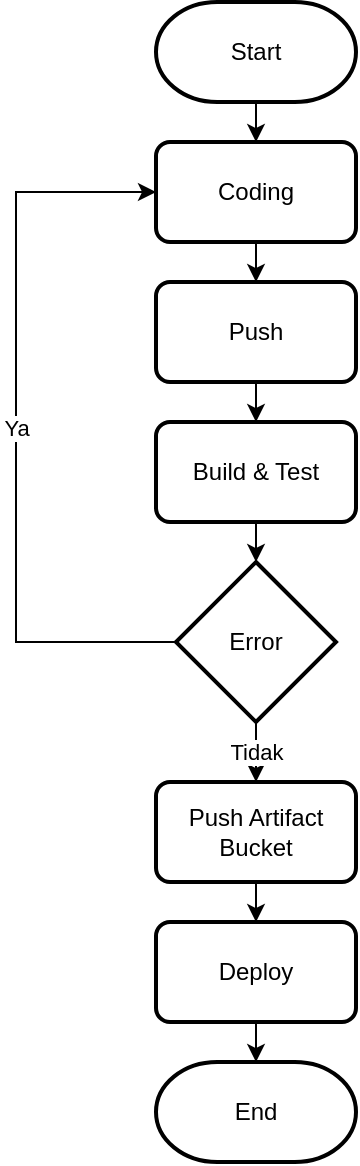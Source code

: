 <mxfile version="20.0.4" type="github">
  <diagram id="H8SOyEwutK1YIxnnxeyX" name="Page-1">
    <mxGraphModel dx="806" dy="431" grid="1" gridSize="10" guides="1" tooltips="1" connect="1" arrows="1" fold="1" page="1" pageScale="1" pageWidth="827" pageHeight="1169" math="0" shadow="0">
      <root>
        <mxCell id="0" />
        <mxCell id="1" parent="0" />
        <mxCell id="DfF9yQGB5fFhoyJbz4WP-9" value="Start" style="strokeWidth=2;html=1;shape=mxgraph.flowchart.terminator;whiteSpace=wrap;" vertex="1" parent="1">
          <mxGeometry x="350" y="40" width="100" height="50" as="geometry" />
        </mxCell>
        <mxCell id="DfF9yQGB5fFhoyJbz4WP-10" value="Coding" style="rounded=1;whiteSpace=wrap;html=1;absoluteArcSize=1;arcSize=14;strokeWidth=2;" vertex="1" parent="1">
          <mxGeometry x="350" y="110" width="100" height="50" as="geometry" />
        </mxCell>
        <mxCell id="DfF9yQGB5fFhoyJbz4WP-11" value="Push" style="rounded=1;whiteSpace=wrap;html=1;absoluteArcSize=1;arcSize=14;strokeWidth=2;" vertex="1" parent="1">
          <mxGeometry x="350" y="180" width="100" height="50" as="geometry" />
        </mxCell>
        <mxCell id="DfF9yQGB5fFhoyJbz4WP-12" value="Build &amp;amp; Test" style="rounded=1;whiteSpace=wrap;html=1;absoluteArcSize=1;arcSize=14;strokeWidth=2;" vertex="1" parent="1">
          <mxGeometry x="350" y="250" width="100" height="50" as="geometry" />
        </mxCell>
        <mxCell id="DfF9yQGB5fFhoyJbz4WP-13" value="Error" style="strokeWidth=2;html=1;shape=mxgraph.flowchart.decision;whiteSpace=wrap;" vertex="1" parent="1">
          <mxGeometry x="360" y="320" width="80" height="80" as="geometry" />
        </mxCell>
        <mxCell id="DfF9yQGB5fFhoyJbz4WP-14" value="Push Artifact Bucket" style="rounded=1;whiteSpace=wrap;html=1;absoluteArcSize=1;arcSize=14;strokeWidth=2;" vertex="1" parent="1">
          <mxGeometry x="350" y="430" width="100" height="50" as="geometry" />
        </mxCell>
        <mxCell id="DfF9yQGB5fFhoyJbz4WP-15" value="Deploy" style="rounded=1;whiteSpace=wrap;html=1;absoluteArcSize=1;arcSize=14;strokeWidth=2;" vertex="1" parent="1">
          <mxGeometry x="350" y="500" width="100" height="50" as="geometry" />
        </mxCell>
        <mxCell id="DfF9yQGB5fFhoyJbz4WP-16" value="End" style="strokeWidth=2;html=1;shape=mxgraph.flowchart.terminator;whiteSpace=wrap;" vertex="1" parent="1">
          <mxGeometry x="350" y="570" width="100" height="50" as="geometry" />
        </mxCell>
        <mxCell id="DfF9yQGB5fFhoyJbz4WP-17" value="" style="endArrow=classic;html=1;rounded=0;exitX=0.5;exitY=1;exitDx=0;exitDy=0;exitPerimeter=0;" edge="1" parent="1" source="DfF9yQGB5fFhoyJbz4WP-9" target="DfF9yQGB5fFhoyJbz4WP-10">
          <mxGeometry width="50" height="50" relative="1" as="geometry">
            <mxPoint x="530" y="420" as="sourcePoint" />
            <mxPoint x="580" y="370" as="targetPoint" />
          </mxGeometry>
        </mxCell>
        <mxCell id="DfF9yQGB5fFhoyJbz4WP-18" value="" style="endArrow=classic;html=1;rounded=0;exitX=0.5;exitY=1;exitDx=0;exitDy=0;" edge="1" parent="1" source="DfF9yQGB5fFhoyJbz4WP-10" target="DfF9yQGB5fFhoyJbz4WP-11">
          <mxGeometry width="50" height="50" relative="1" as="geometry">
            <mxPoint x="530" y="420" as="sourcePoint" />
            <mxPoint x="580" y="370" as="targetPoint" />
          </mxGeometry>
        </mxCell>
        <mxCell id="DfF9yQGB5fFhoyJbz4WP-19" value="" style="endArrow=classic;html=1;rounded=0;exitX=0.5;exitY=1;exitDx=0;exitDy=0;" edge="1" parent="1" source="DfF9yQGB5fFhoyJbz4WP-11" target="DfF9yQGB5fFhoyJbz4WP-12">
          <mxGeometry width="50" height="50" relative="1" as="geometry">
            <mxPoint x="530" y="420" as="sourcePoint" />
            <mxPoint x="580" y="370" as="targetPoint" />
          </mxGeometry>
        </mxCell>
        <mxCell id="DfF9yQGB5fFhoyJbz4WP-20" value="" style="endArrow=classic;html=1;rounded=0;exitX=0.5;exitY=1;exitDx=0;exitDy=0;" edge="1" parent="1" source="DfF9yQGB5fFhoyJbz4WP-12" target="DfF9yQGB5fFhoyJbz4WP-13">
          <mxGeometry width="50" height="50" relative="1" as="geometry">
            <mxPoint x="530" y="680" as="sourcePoint" />
            <mxPoint x="580" y="630" as="targetPoint" />
          </mxGeometry>
        </mxCell>
        <mxCell id="DfF9yQGB5fFhoyJbz4WP-22" value="" style="endArrow=classic;html=1;rounded=0;exitX=0;exitY=0.5;exitDx=0;exitDy=0;entryX=0;entryY=0.5;entryDx=0;entryDy=0;exitPerimeter=0;" edge="1" parent="1" source="DfF9yQGB5fFhoyJbz4WP-13" target="DfF9yQGB5fFhoyJbz4WP-10">
          <mxGeometry relative="1" as="geometry">
            <mxPoint x="500" y="390" as="sourcePoint" />
            <mxPoint x="600" y="390" as="targetPoint" />
            <Array as="points">
              <mxPoint x="280" y="360" />
              <mxPoint x="280" y="135" />
            </Array>
          </mxGeometry>
        </mxCell>
        <mxCell id="DfF9yQGB5fFhoyJbz4WP-23" value="Ya" style="edgeLabel;resizable=0;html=1;align=center;verticalAlign=middle;" connectable="0" vertex="1" parent="DfF9yQGB5fFhoyJbz4WP-22">
          <mxGeometry relative="1" as="geometry" />
        </mxCell>
        <mxCell id="DfF9yQGB5fFhoyJbz4WP-26" value="" style="endArrow=classic;html=1;rounded=0;entryX=0.5;entryY=0;entryDx=0;entryDy=0;exitX=0.5;exitY=1;exitDx=0;exitDy=0;exitPerimeter=0;" edge="1" parent="1" source="DfF9yQGB5fFhoyJbz4WP-13" target="DfF9yQGB5fFhoyJbz4WP-14">
          <mxGeometry relative="1" as="geometry">
            <mxPoint x="400" y="700" as="sourcePoint" />
            <mxPoint x="410" y="750" as="targetPoint" />
          </mxGeometry>
        </mxCell>
        <mxCell id="DfF9yQGB5fFhoyJbz4WP-27" value="Tidak" style="edgeLabel;resizable=0;html=1;align=center;verticalAlign=middle;" connectable="0" vertex="1" parent="DfF9yQGB5fFhoyJbz4WP-26">
          <mxGeometry relative="1" as="geometry" />
        </mxCell>
        <mxCell id="DfF9yQGB5fFhoyJbz4WP-28" value="" style="endArrow=classic;html=1;rounded=0;exitX=0.5;exitY=1;exitDx=0;exitDy=0;" edge="1" parent="1" source="DfF9yQGB5fFhoyJbz4WP-14" target="DfF9yQGB5fFhoyJbz4WP-15">
          <mxGeometry width="50" height="50" relative="1" as="geometry">
            <mxPoint x="280" y="1170" as="sourcePoint" />
            <mxPoint x="330" y="1120" as="targetPoint" />
          </mxGeometry>
        </mxCell>
        <mxCell id="DfF9yQGB5fFhoyJbz4WP-29" value="" style="endArrow=classic;html=1;rounded=0;exitX=0.5;exitY=1;exitDx=0;exitDy=0;" edge="1" parent="1" source="DfF9yQGB5fFhoyJbz4WP-15" target="DfF9yQGB5fFhoyJbz4WP-16">
          <mxGeometry width="50" height="50" relative="1" as="geometry">
            <mxPoint x="280" y="1170" as="sourcePoint" />
            <mxPoint x="330" y="1120" as="targetPoint" />
          </mxGeometry>
        </mxCell>
      </root>
    </mxGraphModel>
  </diagram>
</mxfile>
